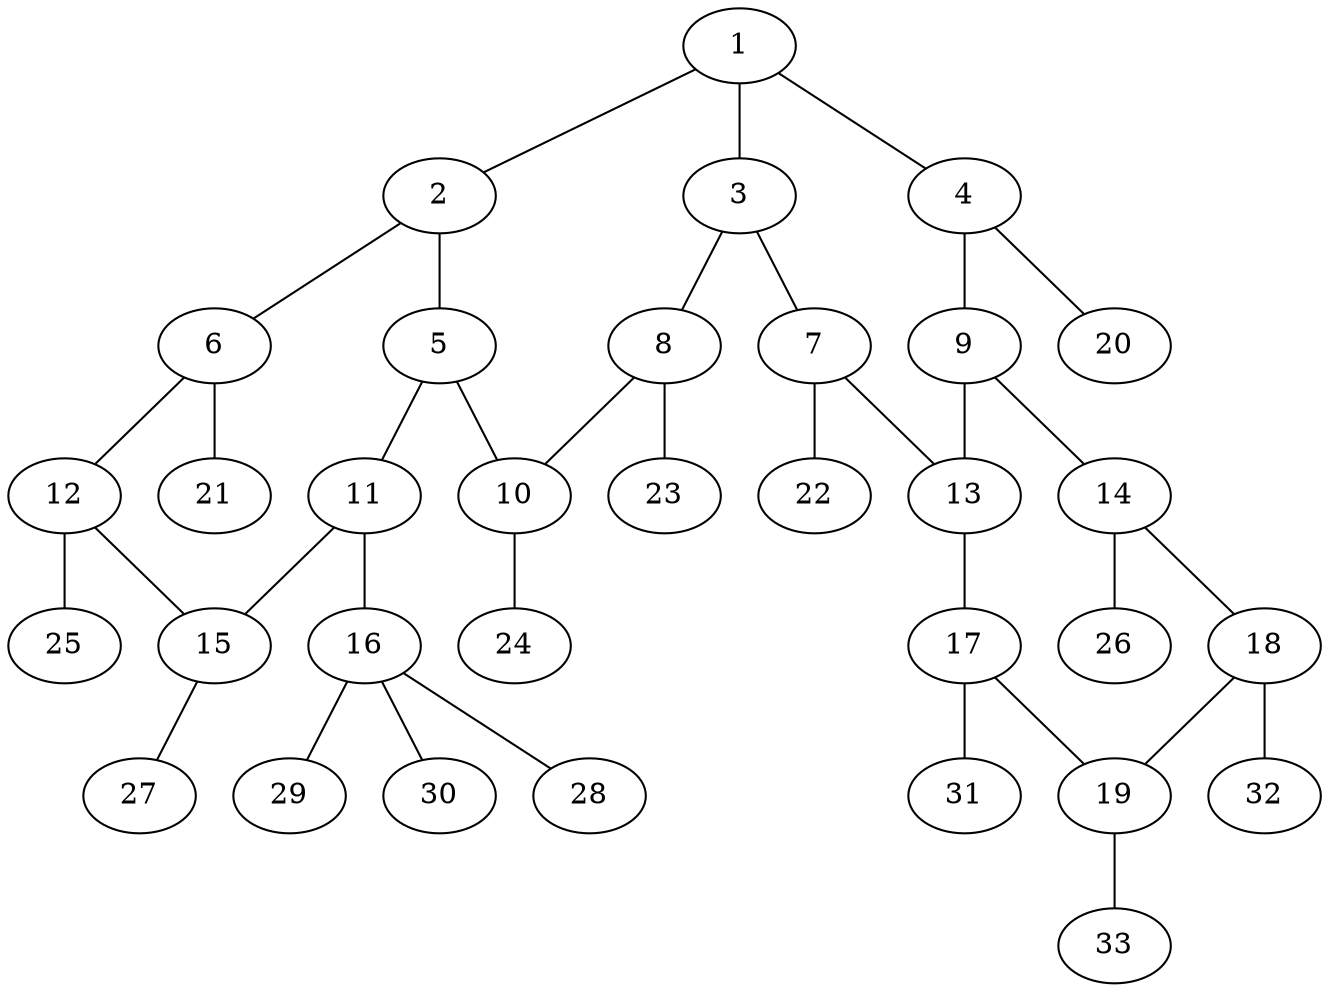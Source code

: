 graph molecule_1719 {
	1	 [chem=C];
	2	 [chem=C];
	1 -- 2	 [valence=1];
	3	 [chem=C];
	1 -- 3	 [valence=1];
	4	 [chem=C];
	1 -- 4	 [valence=2];
	5	 [chem=C];
	2 -- 5	 [valence=2];
	6	 [chem=C];
	2 -- 6	 [valence=1];
	7	 [chem=C];
	3 -- 7	 [valence=2];
	8	 [chem=C];
	3 -- 8	 [valence=1];
	9	 [chem=C];
	4 -- 9	 [valence=1];
	20	 [chem=H];
	4 -- 20	 [valence=1];
	10	 [chem=C];
	5 -- 10	 [valence=1];
	11	 [chem=C];
	5 -- 11	 [valence=1];
	12	 [chem=C];
	6 -- 12	 [valence=2];
	21	 [chem=H];
	6 -- 21	 [valence=1];
	13	 [chem=C];
	7 -- 13	 [valence=1];
	22	 [chem=H];
	7 -- 22	 [valence=1];
	8 -- 10	 [valence=2];
	23	 [chem=H];
	8 -- 23	 [valence=1];
	9 -- 13	 [valence=2];
	14	 [chem=C];
	9 -- 14	 [valence=1];
	24	 [chem=H];
	10 -- 24	 [valence=1];
	15	 [chem=C];
	11 -- 15	 [valence=2];
	16	 [chem=C];
	11 -- 16	 [valence=1];
	12 -- 15	 [valence=1];
	25	 [chem=H];
	12 -- 25	 [valence=1];
	17	 [chem=C];
	13 -- 17	 [valence=1];
	18	 [chem=C];
	14 -- 18	 [valence=2];
	26	 [chem=H];
	14 -- 26	 [valence=1];
	27	 [chem=H];
	15 -- 27	 [valence=1];
	28	 [chem=H];
	16 -- 28	 [valence=1];
	29	 [chem=H];
	16 -- 29	 [valence=1];
	30	 [chem=H];
	16 -- 30	 [valence=1];
	19	 [chem=C];
	17 -- 19	 [valence=2];
	31	 [chem=H];
	17 -- 31	 [valence=1];
	18 -- 19	 [valence=1];
	32	 [chem=H];
	18 -- 32	 [valence=1];
	33	 [chem=H];
	19 -- 33	 [valence=1];
}
